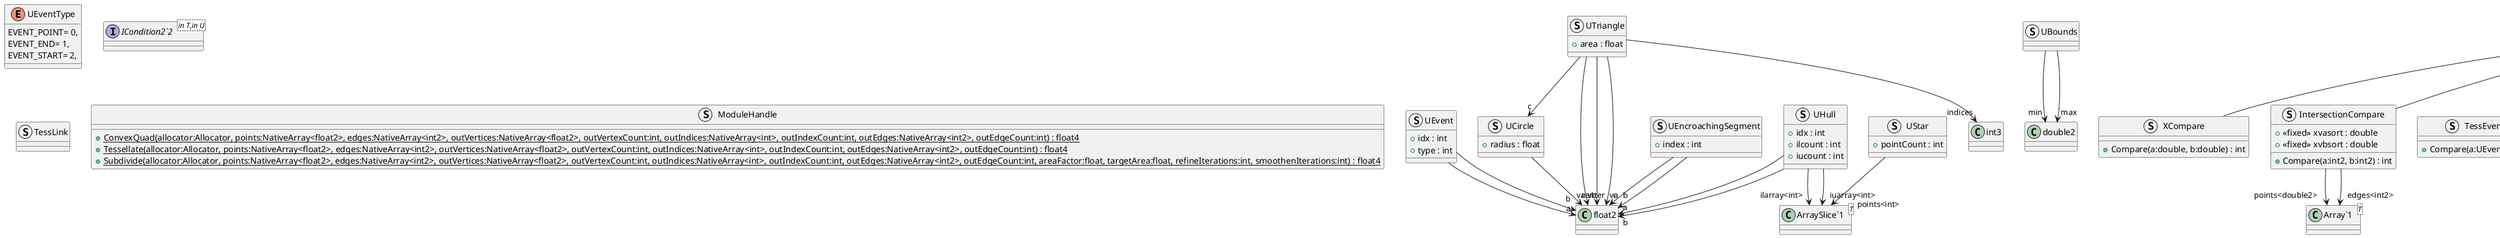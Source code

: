 @startuml
enum UEventType {
    EVENT_POINT= 0,
    EVENT_END= 1,
    EVENT_START= 2,
}
struct UEvent {
    + idx : int
    + type : int
}
struct UHull {
    + idx : int
    + ilcount : int
    + iucount : int
}
struct UStar {
    + pointCount : int
}
struct UBounds {
}
struct UCircle {
    + radius : float
}
struct UTriangle {
    + area : float
}
struct UEncroachingSegment {
    + index : int
}
interface "ICondition2`2"<in T,in U> {
}
struct XCompare {
    + Compare(a:double, b:double) : int
}
struct IntersectionCompare {
    + <<fixed>> xvasort : double
    + <<fixed>> xvbsort : double
    + Compare(a:int2, b:int2) : int
}
struct TessEventCompare {
    + Compare(a:UEvent, b:UEvent) : int
}
struct TessEdgeCompare {
    + Compare(a:int2, b:int2) : int
}
struct TessCellCompare {
    + Compare(a:int3, b:int3) : int
}
struct TessJunctionCompare {
    + Compare(a:int2, b:int2) : int
}
struct DelaEdgeCompare {
    + Compare(a:int4, b:int4) : int
}
struct TessLink {
}
struct ModuleHandle {
    + {static} ConvexQuad(allocator:Allocator, points:NativeArray<float2>, edges:NativeArray<int2>, outVertices:NativeArray<float2>, outVertexCount:int, outIndices:NativeArray<int>, outIndexCount:int, outEdges:NativeArray<int2>, outEdgeCount:int) : float4
    + {static} Tessellate(allocator:Allocator, points:NativeArray<float2>, edges:NativeArray<int2>, outVertices:NativeArray<float2>, outVertexCount:int, outIndices:NativeArray<int>, outIndexCount:int, outEdges:NativeArray<int2>, outEdgeCount:int) : float4
    + {static} Subdivide(allocator:Allocator, points:NativeArray<float2>, edges:NativeArray<int2>, outVertices:NativeArray<float2>, outVertexCount:int, outIndices:NativeArray<int>, outIndexCount:int, outEdges:NativeArray<int2>, outEdgeCount:int, areaFactor:float, targetArea:float, refineIterations:int, smoothenIterations:int) : float4
}
class "ArraySlice`1"<T> {
}
class "IComparer`1"<T> {
}
class "Array`1"<T> {
}
UEvent --> "a" float2
UEvent --> "b" float2
UHull --> "a" float2
UHull --> "b" float2
UHull --> "ilarray<int>" "ArraySlice`1"
UHull --> "iuarray<int>" "ArraySlice`1"
UStar --> "points<int>" "ArraySlice`1"
UBounds --> "min" double2
UBounds --> "max" double2
UCircle --> "center" float2
UTriangle --> "va" float2
UTriangle --> "vb" float2
UTriangle --> "vc" float2
UTriangle --> "c" UCircle
UTriangle --> "indices" int3
UEncroachingSegment --> "a" float2
UEncroachingSegment --> "b" float2
"IComparer`1" "<double>" <|-- XCompare
"IComparer`1" "<int2>" <|-- IntersectionCompare
IntersectionCompare --> "points<double2>" "Array`1"
IntersectionCompare --> "edges<int2>" "Array`1"
"IComparer`1" "<UEvent>" <|-- TessEventCompare
"IComparer`1" "<int2>" <|-- TessEdgeCompare
"IComparer`1" "<int3>" <|-- TessCellCompare
"IComparer`1" "<int2>" <|-- TessJunctionCompare
"IComparer`1" "<int4>" <|-- DelaEdgeCompare
@enduml
